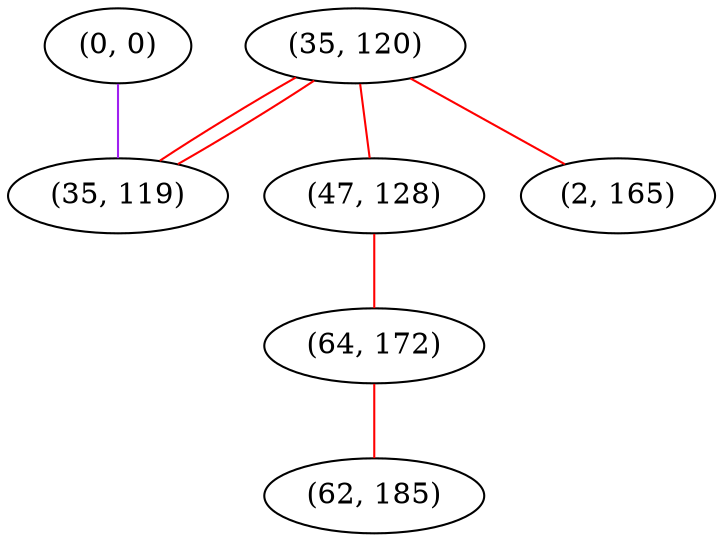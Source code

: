 graph "" {
"(35, 120)";
"(0, 0)";
"(35, 119)";
"(47, 128)";
"(64, 172)";
"(2, 165)";
"(62, 185)";
"(35, 120)" -- "(35, 119)"  [color=red, key=0, weight=1];
"(35, 120)" -- "(35, 119)"  [color=red, key=1, weight=1];
"(35, 120)" -- "(2, 165)"  [color=red, key=0, weight=1];
"(35, 120)" -- "(47, 128)"  [color=red, key=0, weight=1];
"(0, 0)" -- "(35, 119)"  [color=purple, key=0, weight=4];
"(47, 128)" -- "(64, 172)"  [color=red, key=0, weight=1];
"(64, 172)" -- "(62, 185)"  [color=red, key=0, weight=1];
}
